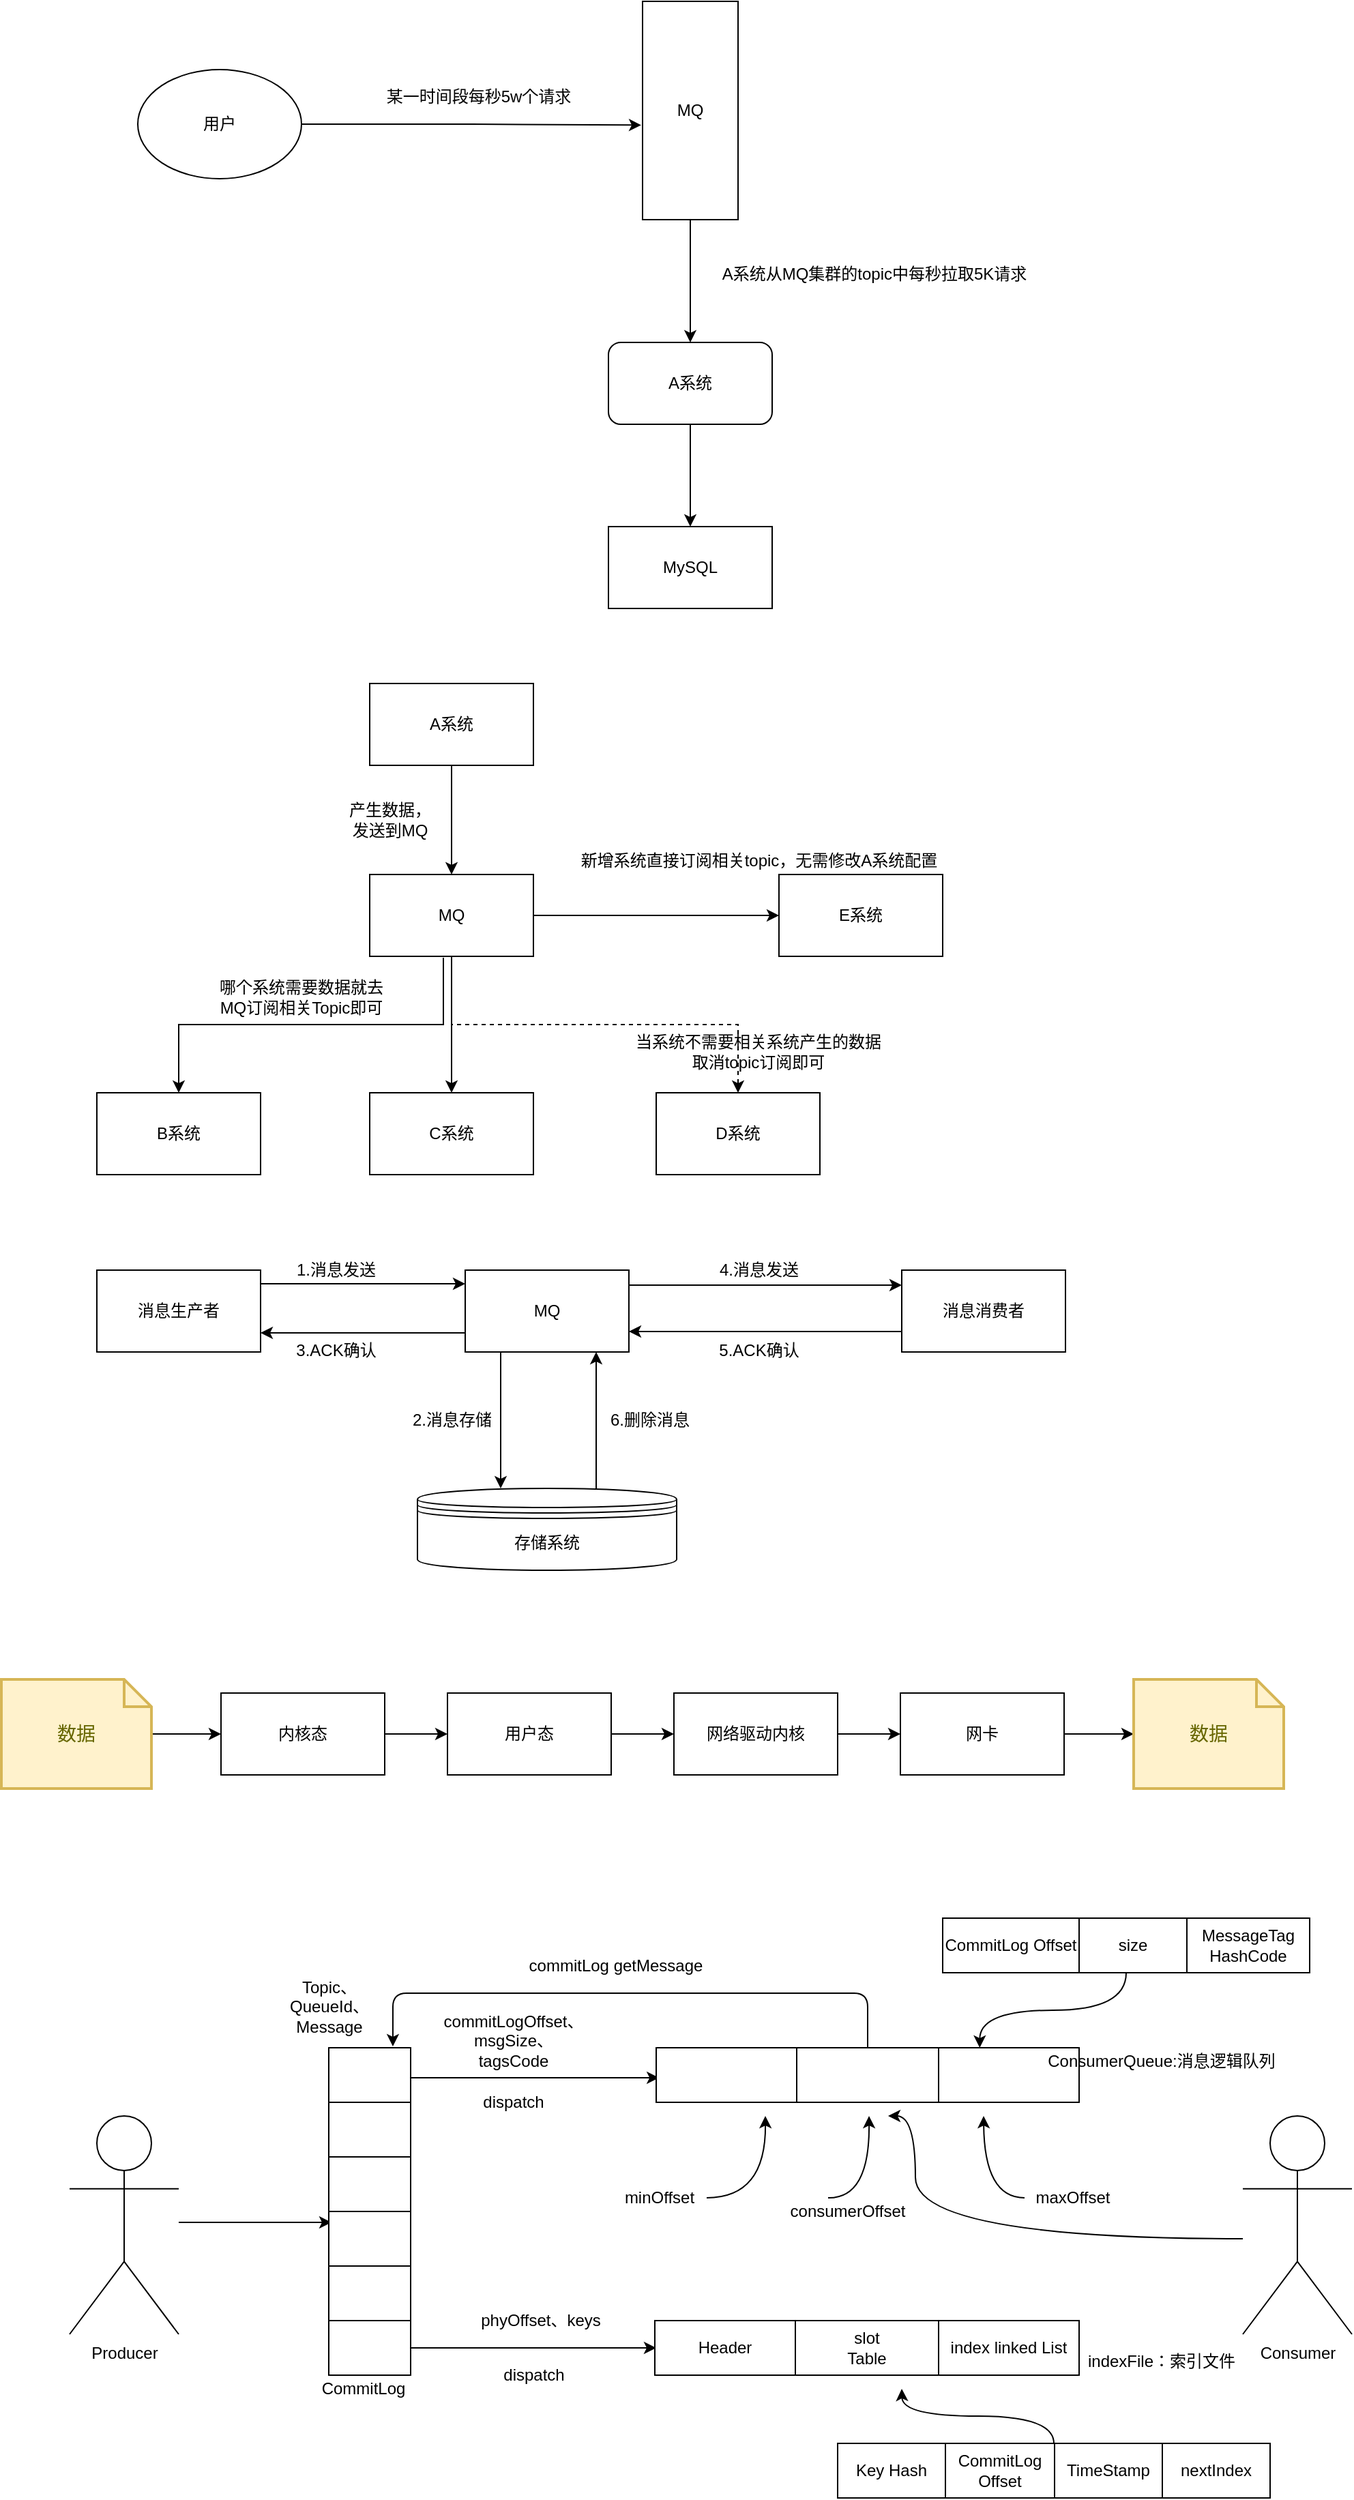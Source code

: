 <mxfile version="14.4.3" type="device"><diagram id="pcr_qseWSnvfg2gewrCD" name="第 1 页"><mxGraphModel dx="1913" dy="806" grid="1" gridSize="10" guides="1" tooltips="1" connect="1" arrows="1" fold="1" page="1" pageScale="1" pageWidth="827" pageHeight="1169" math="0" shadow="0"><root><mxCell id="0"/><mxCell id="1" parent="0"/><mxCell id="DM_6J4ygSh43DV8R4kVM-5" style="edgeStyle=orthogonalEdgeStyle;rounded=0;orthogonalLoop=1;jettySize=auto;html=1;entryX=-0.014;entryY=0.567;entryDx=0;entryDy=0;entryPerimeter=0;" edge="1" parent="1" source="DM_6J4ygSh43DV8R4kVM-1" target="DM_6J4ygSh43DV8R4kVM-2"><mxGeometry relative="1" as="geometry"/></mxCell><mxCell id="DM_6J4ygSh43DV8R4kVM-1" value="用户" style="ellipse;whiteSpace=wrap;html=1;" vertex="1" parent="1"><mxGeometry x="100" y="220" width="120" height="80" as="geometry"/></mxCell><mxCell id="DM_6J4ygSh43DV8R4kVM-6" style="edgeStyle=orthogonalEdgeStyle;rounded=0;orthogonalLoop=1;jettySize=auto;html=1;entryX=0.5;entryY=0;entryDx=0;entryDy=0;" edge="1" parent="1" source="DM_6J4ygSh43DV8R4kVM-2" target="DM_6J4ygSh43DV8R4kVM-3"><mxGeometry relative="1" as="geometry"/></mxCell><mxCell id="DM_6J4ygSh43DV8R4kVM-2" value="MQ" style="rounded=0;whiteSpace=wrap;html=1;" vertex="1" parent="1"><mxGeometry x="470" y="170" width="70" height="160" as="geometry"/></mxCell><mxCell id="DM_6J4ygSh43DV8R4kVM-7" style="edgeStyle=orthogonalEdgeStyle;rounded=0;orthogonalLoop=1;jettySize=auto;html=1;entryX=0.5;entryY=0;entryDx=0;entryDy=0;" edge="1" parent="1" source="DM_6J4ygSh43DV8R4kVM-3" target="DM_6J4ygSh43DV8R4kVM-4"><mxGeometry relative="1" as="geometry"/></mxCell><mxCell id="DM_6J4ygSh43DV8R4kVM-3" value="A系统" style="rounded=1;whiteSpace=wrap;html=1;" vertex="1" parent="1"><mxGeometry x="445" y="420" width="120" height="60" as="geometry"/></mxCell><mxCell id="DM_6J4ygSh43DV8R4kVM-4" value="MySQL" style="rounded=0;whiteSpace=wrap;html=1;" vertex="1" parent="1"><mxGeometry x="445" y="555" width="120" height="60" as="geometry"/></mxCell><mxCell id="DM_6J4ygSh43DV8R4kVM-8" value="某一时间段每秒5w个请求" style="text;html=1;strokeColor=none;fillColor=none;align=center;verticalAlign=middle;whiteSpace=wrap;rounded=0;" vertex="1" parent="1"><mxGeometry x="280" y="230" width="140" height="20" as="geometry"/></mxCell><mxCell id="DM_6J4ygSh43DV8R4kVM-9" value="A系统从MQ集群的topic中每秒拉取5K请求&lt;br&gt;" style="text;html=1;strokeColor=none;fillColor=none;align=center;verticalAlign=middle;whiteSpace=wrap;rounded=0;" vertex="1" parent="1"><mxGeometry x="520" y="360" width="240" height="20" as="geometry"/></mxCell><mxCell id="DM_6J4ygSh43DV8R4kVM-15" style="edgeStyle=orthogonalEdgeStyle;rounded=0;orthogonalLoop=1;jettySize=auto;html=1;entryX=0.5;entryY=0;entryDx=0;entryDy=0;" edge="1" parent="1" source="DM_6J4ygSh43DV8R4kVM-10" target="DM_6J4ygSh43DV8R4kVM-11"><mxGeometry relative="1" as="geometry"/></mxCell><mxCell id="DM_6J4ygSh43DV8R4kVM-10" value="A系统" style="rounded=0;whiteSpace=wrap;html=1;align=center;" vertex="1" parent="1"><mxGeometry x="270" y="670" width="120" height="60" as="geometry"/></mxCell><mxCell id="DM_6J4ygSh43DV8R4kVM-16" style="edgeStyle=orthogonalEdgeStyle;rounded=0;orthogonalLoop=1;jettySize=auto;html=1;entryX=0.5;entryY=0;entryDx=0;entryDy=0;exitX=0.45;exitY=1.017;exitDx=0;exitDy=0;exitPerimeter=0;" edge="1" parent="1" source="DM_6J4ygSh43DV8R4kVM-11" target="DM_6J4ygSh43DV8R4kVM-12"><mxGeometry relative="1" as="geometry"/></mxCell><mxCell id="DM_6J4ygSh43DV8R4kVM-17" style="edgeStyle=orthogonalEdgeStyle;rounded=0;orthogonalLoop=1;jettySize=auto;html=1;" edge="1" parent="1" source="DM_6J4ygSh43DV8R4kVM-11" target="DM_6J4ygSh43DV8R4kVM-13"><mxGeometry relative="1" as="geometry"/></mxCell><mxCell id="DM_6J4ygSh43DV8R4kVM-23" style="edgeStyle=orthogonalEdgeStyle;rounded=0;orthogonalLoop=1;jettySize=auto;html=1;entryX=0;entryY=0.5;entryDx=0;entryDy=0;" edge="1" parent="1" source="DM_6J4ygSh43DV8R4kVM-11" target="DM_6J4ygSh43DV8R4kVM-18"><mxGeometry relative="1" as="geometry"/></mxCell><mxCell id="DM_6J4ygSh43DV8R4kVM-25" style="edgeStyle=orthogonalEdgeStyle;rounded=0;orthogonalLoop=1;jettySize=auto;html=1;entryX=0.5;entryY=0;entryDx=0;entryDy=0;exitX=0.5;exitY=1;exitDx=0;exitDy=0;dashed=1;" edge="1" parent="1" source="DM_6J4ygSh43DV8R4kVM-11" target="DM_6J4ygSh43DV8R4kVM-14"><mxGeometry relative="1" as="geometry"/></mxCell><mxCell id="DM_6J4ygSh43DV8R4kVM-11" value="MQ" style="rounded=0;whiteSpace=wrap;html=1;align=center;" vertex="1" parent="1"><mxGeometry x="270" y="810" width="120" height="60" as="geometry"/></mxCell><mxCell id="DM_6J4ygSh43DV8R4kVM-12" value="B系统" style="rounded=0;whiteSpace=wrap;html=1;" vertex="1" parent="1"><mxGeometry x="70" y="970" width="120" height="60" as="geometry"/></mxCell><mxCell id="DM_6J4ygSh43DV8R4kVM-13" value="C系统" style="rounded=0;whiteSpace=wrap;html=1;align=center;" vertex="1" parent="1"><mxGeometry x="270" y="970" width="120" height="60" as="geometry"/></mxCell><mxCell id="DM_6J4ygSh43DV8R4kVM-14" value="D系统" style="rounded=0;whiteSpace=wrap;html=1;" vertex="1" parent="1"><mxGeometry x="480" y="970" width="120" height="60" as="geometry"/></mxCell><mxCell id="DM_6J4ygSh43DV8R4kVM-18" value="E系统" style="rounded=0;whiteSpace=wrap;html=1;" vertex="1" parent="1"><mxGeometry x="570" y="810" width="120" height="60" as="geometry"/></mxCell><mxCell id="DM_6J4ygSh43DV8R4kVM-19" value="产生数据，发送到MQ" style="text;html=1;strokeColor=none;fillColor=none;align=center;verticalAlign=middle;whiteSpace=wrap;rounded=0;" vertex="1" parent="1"><mxGeometry x="250" y="760" width="70" height="20" as="geometry"/></mxCell><mxCell id="DM_6J4ygSh43DV8R4kVM-21" value="哪个系统需要数据就去MQ订阅相关Topic即可" style="text;html=1;strokeColor=none;fillColor=none;align=center;verticalAlign=middle;whiteSpace=wrap;rounded=0;" vertex="1" parent="1"><mxGeometry x="150" y="890" width="140" height="20" as="geometry"/></mxCell><mxCell id="DM_6J4ygSh43DV8R4kVM-22" value="当系统不需要相关系统产生的数据取消topic订阅即可" style="text;html=1;strokeColor=none;fillColor=none;align=center;verticalAlign=middle;whiteSpace=wrap;rounded=0;" vertex="1" parent="1"><mxGeometry x="460" y="930" width="190" height="20" as="geometry"/></mxCell><mxCell id="DM_6J4ygSh43DV8R4kVM-24" value="新增系统直接订阅相关topic，无需修改A系统配置&lt;br&gt;" style="text;html=1;align=center;verticalAlign=middle;resizable=0;points=[];autosize=1;" vertex="1" parent="1"><mxGeometry x="415" y="790" width="280" height="20" as="geometry"/></mxCell><mxCell id="DM_6J4ygSh43DV8R4kVM-30" style="edgeStyle=orthogonalEdgeStyle;rounded=0;orthogonalLoop=1;jettySize=auto;html=1;" edge="1" parent="1" source="DM_6J4ygSh43DV8R4kVM-26" target="DM_6J4ygSh43DV8R4kVM-27"><mxGeometry relative="1" as="geometry"><Array as="points"><mxPoint x="290" y="1110"/><mxPoint x="290" y="1110"/></Array></mxGeometry></mxCell><mxCell id="DM_6J4ygSh43DV8R4kVM-26" value="消息生产者" style="rounded=0;whiteSpace=wrap;html=1;align=center;" vertex="1" parent="1"><mxGeometry x="70" y="1100" width="120" height="60" as="geometry"/></mxCell><mxCell id="DM_6J4ygSh43DV8R4kVM-31" style="edgeStyle=orthogonalEdgeStyle;rounded=0;orthogonalLoop=1;jettySize=auto;html=1;entryX=1;entryY=0.5;entryDx=0;entryDy=0;" edge="1" parent="1"><mxGeometry relative="1" as="geometry"><mxPoint x="340" y="1146" as="sourcePoint"/><mxPoint x="190" y="1146" as="targetPoint"/><Array as="points"><mxPoint x="280" y="1146"/><mxPoint x="280" y="1146"/></Array></mxGeometry></mxCell><mxCell id="DM_6J4ygSh43DV8R4kVM-33" style="edgeStyle=orthogonalEdgeStyle;rounded=1;orthogonalLoop=1;jettySize=auto;html=1;entryX=0;entryY=0.5;entryDx=0;entryDy=0;" edge="1" parent="1"><mxGeometry relative="1" as="geometry"><mxPoint x="460" y="1111" as="sourcePoint"/><mxPoint x="660" y="1111" as="targetPoint"/></mxGeometry></mxCell><mxCell id="DM_6J4ygSh43DV8R4kVM-35" style="edgeStyle=orthogonalEdgeStyle;rounded=1;orthogonalLoop=1;jettySize=auto;html=1;" edge="1" parent="1"><mxGeometry relative="1" as="geometry"><mxPoint x="366" y="1160" as="sourcePoint"/><mxPoint x="366" y="1260" as="targetPoint"/></mxGeometry></mxCell><mxCell id="DM_6J4ygSh43DV8R4kVM-27" value="MQ" style="rounded=0;whiteSpace=wrap;html=1;align=center;" vertex="1" parent="1"><mxGeometry x="340" y="1100" width="120" height="60" as="geometry"/></mxCell><mxCell id="DM_6J4ygSh43DV8R4kVM-34" style="edgeStyle=orthogonalEdgeStyle;rounded=0;orthogonalLoop=1;jettySize=auto;html=1;" edge="1" parent="1"><mxGeometry relative="1" as="geometry"><mxPoint x="660" y="1145" as="sourcePoint"/><mxPoint x="460" y="1145" as="targetPoint"/></mxGeometry></mxCell><mxCell id="DM_6J4ygSh43DV8R4kVM-28" value="消息消费者" style="rounded=0;whiteSpace=wrap;html=1;align=center;" vertex="1" parent="1"><mxGeometry x="660" y="1100" width="120" height="60" as="geometry"/></mxCell><mxCell id="DM_6J4ygSh43DV8R4kVM-36" style="edgeStyle=orthogonalEdgeStyle;rounded=1;orthogonalLoop=1;jettySize=auto;html=1;entryX=0.5;entryY=1;entryDx=0;entryDy=0;" edge="1" parent="1"><mxGeometry relative="1" as="geometry"><mxPoint x="436" y="1260" as="sourcePoint"/><mxPoint x="436" y="1160" as="targetPoint"/></mxGeometry></mxCell><mxCell id="DM_6J4ygSh43DV8R4kVM-29" value="存储系统" style="shape=datastore;whiteSpace=wrap;html=1;align=center;" vertex="1" parent="1"><mxGeometry x="305" y="1260" width="190" height="60" as="geometry"/></mxCell><mxCell id="DM_6J4ygSh43DV8R4kVM-38" value="1.消息发送" style="text;html=1;align=center;verticalAlign=middle;resizable=0;points=[];autosize=1;" vertex="1" parent="1"><mxGeometry x="210" y="1090" width="70" height="20" as="geometry"/></mxCell><mxCell id="DM_6J4ygSh43DV8R4kVM-39" value="4.消息发送&lt;br&gt;" style="text;html=1;align=center;verticalAlign=middle;resizable=0;points=[];autosize=1;" vertex="1" parent="1"><mxGeometry x="520" y="1090" width="70" height="20" as="geometry"/></mxCell><mxCell id="DM_6J4ygSh43DV8R4kVM-40" value="2.消息存储" style="text;html=1;align=center;verticalAlign=middle;resizable=0;points=[];autosize=1;" vertex="1" parent="1"><mxGeometry x="295" y="1200" width="70" height="20" as="geometry"/></mxCell><mxCell id="DM_6J4ygSh43DV8R4kVM-41" value="3.ACK确认" style="text;html=1;align=center;verticalAlign=middle;resizable=0;points=[];autosize=1;" vertex="1" parent="1"><mxGeometry x="210" y="1149" width="70" height="20" as="geometry"/></mxCell><mxCell id="DM_6J4ygSh43DV8R4kVM-42" value="5.ACK确认" style="text;html=1;align=center;verticalAlign=middle;resizable=0;points=[];autosize=1;" vertex="1" parent="1"><mxGeometry x="520" y="1149" width="70" height="20" as="geometry"/></mxCell><mxCell id="DM_6J4ygSh43DV8R4kVM-43" value="6.删除消息" style="text;html=1;align=center;verticalAlign=middle;resizable=0;points=[];autosize=1;" vertex="1" parent="1"><mxGeometry x="440" y="1200" width="70" height="20" as="geometry"/></mxCell><mxCell id="DM_6J4ygSh43DV8R4kVM-51" style="edgeStyle=orthogonalEdgeStyle;rounded=1;orthogonalLoop=1;jettySize=auto;html=1;entryX=0;entryY=0.5;entryDx=0;entryDy=0;" edge="1" parent="1" source="DM_6J4ygSh43DV8R4kVM-44" target="DM_6J4ygSh43DV8R4kVM-45"><mxGeometry relative="1" as="geometry"/></mxCell><mxCell id="DM_6J4ygSh43DV8R4kVM-44" value="数据" style="shape=note;strokeWidth=2;fontSize=14;size=20;whiteSpace=wrap;html=1;fillColor=#fff2cc;strokeColor=#d6b656;fontColor=#666600;align=center;" vertex="1" parent="1"><mxGeometry y="1400" width="110.0" height="80" as="geometry"/></mxCell><mxCell id="DM_6J4ygSh43DV8R4kVM-52" style="edgeStyle=orthogonalEdgeStyle;rounded=1;orthogonalLoop=1;jettySize=auto;html=1;" edge="1" parent="1" source="DM_6J4ygSh43DV8R4kVM-45" target="DM_6J4ygSh43DV8R4kVM-47"><mxGeometry relative="1" as="geometry"/></mxCell><mxCell id="DM_6J4ygSh43DV8R4kVM-45" value="内核态" style="rounded=0;whiteSpace=wrap;html=1;align=center;" vertex="1" parent="1"><mxGeometry x="161" y="1410" width="120" height="60" as="geometry"/></mxCell><mxCell id="DM_6J4ygSh43DV8R4kVM-53" style="edgeStyle=orthogonalEdgeStyle;rounded=1;orthogonalLoop=1;jettySize=auto;html=1;entryX=0;entryY=0.5;entryDx=0;entryDy=0;" edge="1" parent="1" source="DM_6J4ygSh43DV8R4kVM-47" target="DM_6J4ygSh43DV8R4kVM-48"><mxGeometry relative="1" as="geometry"/></mxCell><mxCell id="DM_6J4ygSh43DV8R4kVM-47" value="用户态" style="rounded=0;whiteSpace=wrap;html=1;align=center;" vertex="1" parent="1"><mxGeometry x="327" y="1410" width="120" height="60" as="geometry"/></mxCell><mxCell id="DM_6J4ygSh43DV8R4kVM-54" style="edgeStyle=orthogonalEdgeStyle;rounded=1;orthogonalLoop=1;jettySize=auto;html=1;" edge="1" parent="1" source="DM_6J4ygSh43DV8R4kVM-48" target="DM_6J4ygSh43DV8R4kVM-49"><mxGeometry relative="1" as="geometry"/></mxCell><mxCell id="DM_6J4ygSh43DV8R4kVM-48" value="网络驱动内核" style="rounded=0;whiteSpace=wrap;html=1;align=center;" vertex="1" parent="1"><mxGeometry x="493" y="1410" width="120" height="60" as="geometry"/></mxCell><mxCell id="DM_6J4ygSh43DV8R4kVM-55" style="edgeStyle=orthogonalEdgeStyle;rounded=1;orthogonalLoop=1;jettySize=auto;html=1;entryX=0;entryY=0.5;entryDx=0;entryDy=0;entryPerimeter=0;" edge="1" parent="1" source="DM_6J4ygSh43DV8R4kVM-49" target="DM_6J4ygSh43DV8R4kVM-50"><mxGeometry relative="1" as="geometry"/></mxCell><mxCell id="DM_6J4ygSh43DV8R4kVM-49" value="网卡" style="rounded=0;whiteSpace=wrap;html=1;align=center;" vertex="1" parent="1"><mxGeometry x="659" y="1410" width="120" height="60" as="geometry"/></mxCell><mxCell id="DM_6J4ygSh43DV8R4kVM-50" value="数据" style="shape=note;strokeWidth=2;fontSize=14;size=20;whiteSpace=wrap;html=1;fillColor=#fff2cc;strokeColor=#d6b656;fontColor=#666600;align=center;" vertex="1" parent="1"><mxGeometry x="830" y="1400" width="110.0" height="80" as="geometry"/></mxCell><mxCell id="DM_6J4ygSh43DV8R4kVM-112" style="edgeStyle=orthogonalEdgeStyle;rounded=1;orthogonalLoop=1;jettySize=auto;html=1;entryX=0.033;entryY=0.2;entryDx=0;entryDy=0;entryPerimeter=0;" edge="1" parent="1" source="DM_6J4ygSh43DV8R4kVM-56" target="DM_6J4ygSh43DV8R4kVM-78"><mxGeometry relative="1" as="geometry"><Array as="points"><mxPoint x="130" y="1798"/><mxPoint x="130" y="1798"/></Array></mxGeometry></mxCell><mxCell id="DM_6J4ygSh43DV8R4kVM-56" value="Producer" style="shape=umlActor;verticalLabelPosition=bottom;verticalAlign=top;html=1;outlineConnect=0;align=center;" vertex="1" parent="1"><mxGeometry x="50" y="1720" width="80" height="160" as="geometry"/></mxCell><mxCell id="DM_6J4ygSh43DV8R4kVM-71" value="" style="shape=table;html=1;whiteSpace=wrap;startSize=0;container=1;collapsible=0;childLayout=tableLayout;" vertex="1" parent="1"><mxGeometry x="240" y="1670" width="60" height="240" as="geometry"/></mxCell><mxCell id="DM_6J4ygSh43DV8R4kVM-72" value="" style="shape=partialRectangle;html=1;whiteSpace=wrap;collapsible=0;dropTarget=0;pointerEvents=0;fillColor=none;top=0;left=0;bottom=0;right=0;points=[[0,0.5],[1,0.5]];portConstraint=eastwest;" vertex="1" parent="DM_6J4ygSh43DV8R4kVM-71"><mxGeometry width="60" height="40" as="geometry"/></mxCell><mxCell id="DM_6J4ygSh43DV8R4kVM-73" value="" style="shape=partialRectangle;html=1;whiteSpace=wrap;connectable=0;overflow=hidden;fillColor=none;top=0;left=0;bottom=0;right=0;" vertex="1" parent="DM_6J4ygSh43DV8R4kVM-72"><mxGeometry width="60" height="40" as="geometry"/></mxCell><mxCell id="DM_6J4ygSh43DV8R4kVM-74" value="" style="shape=partialRectangle;html=1;whiteSpace=wrap;collapsible=0;dropTarget=0;pointerEvents=0;fillColor=none;top=0;left=0;bottom=0;right=0;points=[[0,0.5],[1,0.5]];portConstraint=eastwest;" vertex="1" parent="DM_6J4ygSh43DV8R4kVM-71"><mxGeometry y="40" width="60" height="40" as="geometry"/></mxCell><mxCell id="DM_6J4ygSh43DV8R4kVM-75" value="" style="shape=partialRectangle;html=1;whiteSpace=wrap;connectable=0;overflow=hidden;fillColor=none;top=0;left=0;bottom=0;right=0;" vertex="1" parent="DM_6J4ygSh43DV8R4kVM-74"><mxGeometry width="60" height="40" as="geometry"/></mxCell><mxCell id="DM_6J4ygSh43DV8R4kVM-76" value="" style="shape=partialRectangle;html=1;whiteSpace=wrap;collapsible=0;dropTarget=0;pointerEvents=0;fillColor=none;top=0;left=0;bottom=0;right=0;points=[[0,0.5],[1,0.5]];portConstraint=eastwest;" vertex="1" parent="DM_6J4ygSh43DV8R4kVM-71"><mxGeometry y="80" width="60" height="40" as="geometry"/></mxCell><mxCell id="DM_6J4ygSh43DV8R4kVM-77" value="" style="shape=partialRectangle;html=1;whiteSpace=wrap;connectable=0;overflow=hidden;fillColor=none;top=0;left=0;bottom=0;right=0;" vertex="1" parent="DM_6J4ygSh43DV8R4kVM-76"><mxGeometry width="60" height="40" as="geometry"/></mxCell><mxCell id="DM_6J4ygSh43DV8R4kVM-78" value="" style="shape=partialRectangle;html=1;whiteSpace=wrap;collapsible=0;dropTarget=0;pointerEvents=0;fillColor=none;top=0;left=0;bottom=0;right=0;points=[[0,0.5],[1,0.5]];portConstraint=eastwest;" vertex="1" parent="DM_6J4ygSh43DV8R4kVM-71"><mxGeometry y="120" width="60" height="40" as="geometry"/></mxCell><mxCell id="DM_6J4ygSh43DV8R4kVM-79" value="" style="shape=partialRectangle;html=1;whiteSpace=wrap;connectable=0;overflow=hidden;fillColor=none;top=0;left=0;bottom=0;right=0;" vertex="1" parent="DM_6J4ygSh43DV8R4kVM-78"><mxGeometry width="60" height="40" as="geometry"/></mxCell><mxCell id="DM_6J4ygSh43DV8R4kVM-80" value="" style="shape=partialRectangle;html=1;whiteSpace=wrap;collapsible=0;dropTarget=0;pointerEvents=0;fillColor=none;top=0;left=0;bottom=0;right=0;points=[[0,0.5],[1,0.5]];portConstraint=eastwest;" vertex="1" parent="DM_6J4ygSh43DV8R4kVM-71"><mxGeometry y="160" width="60" height="40" as="geometry"/></mxCell><mxCell id="DM_6J4ygSh43DV8R4kVM-81" value="" style="shape=partialRectangle;html=1;whiteSpace=wrap;connectable=0;overflow=hidden;fillColor=none;top=0;left=0;bottom=0;right=0;" vertex="1" parent="DM_6J4ygSh43DV8R4kVM-80"><mxGeometry width="60" height="40" as="geometry"/></mxCell><mxCell id="DM_6J4ygSh43DV8R4kVM-82" value="" style="shape=partialRectangle;html=1;whiteSpace=wrap;collapsible=0;dropTarget=0;pointerEvents=0;fillColor=none;top=0;left=0;bottom=0;right=0;points=[[0,0.5],[1,0.5]];portConstraint=eastwest;" vertex="1" parent="DM_6J4ygSh43DV8R4kVM-71"><mxGeometry y="200" width="60" height="40" as="geometry"/></mxCell><mxCell id="DM_6J4ygSh43DV8R4kVM-83" value="" style="shape=partialRectangle;html=1;whiteSpace=wrap;connectable=0;overflow=hidden;fillColor=none;top=0;left=0;bottom=0;right=0;" vertex="1" parent="DM_6J4ygSh43DV8R4kVM-82"><mxGeometry width="60" height="40" as="geometry"/></mxCell><mxCell id="DM_6J4ygSh43DV8R4kVM-147" style="edgeStyle=orthogonalEdgeStyle;curved=1;orthogonalLoop=1;jettySize=auto;html=1;strokeColor=#000000;" edge="1" parent="1" source="DM_6J4ygSh43DV8R4kVM-99"><mxGeometry relative="1" as="geometry"><mxPoint x="660" y="1920" as="targetPoint"/></mxGeometry></mxCell><mxCell id="DM_6J4ygSh43DV8R4kVM-99" value="" style="shape=table;html=1;whiteSpace=wrap;startSize=0;container=1;collapsible=0;childLayout=tableLayout;" vertex="1" parent="1"><mxGeometry x="613" y="1960" width="317" height="40" as="geometry"/></mxCell><mxCell id="DM_6J4ygSh43DV8R4kVM-100" value="" style="shape=partialRectangle;html=1;whiteSpace=wrap;collapsible=0;dropTarget=0;pointerEvents=0;fillColor=none;top=0;left=0;bottom=0;right=0;points=[[0,0.5],[1,0.5]];portConstraint=eastwest;" vertex="1" parent="DM_6J4ygSh43DV8R4kVM-99"><mxGeometry width="317" height="40" as="geometry"/></mxCell><mxCell id="DM_6J4ygSh43DV8R4kVM-101" value="Key Hash" style="shape=partialRectangle;html=1;whiteSpace=wrap;connectable=0;overflow=hidden;fillColor=none;top=0;left=0;bottom=0;right=0;" vertex="1" parent="DM_6J4ygSh43DV8R4kVM-100"><mxGeometry width="79" height="40" as="geometry"/></mxCell><mxCell id="DM_6J4ygSh43DV8R4kVM-102" value="CommitLog Offset" style="shape=partialRectangle;html=1;whiteSpace=wrap;connectable=0;overflow=hidden;fillColor=none;top=0;left=0;bottom=0;right=0;" vertex="1" parent="DM_6J4ygSh43DV8R4kVM-100"><mxGeometry x="79" width="80" height="40" as="geometry"/></mxCell><mxCell id="DM_6J4ygSh43DV8R4kVM-103" value="TimeStamp" style="shape=partialRectangle;html=1;whiteSpace=wrap;connectable=0;overflow=hidden;fillColor=none;top=0;left=0;bottom=0;right=0;" vertex="1" parent="DM_6J4ygSh43DV8R4kVM-100"><mxGeometry x="159" width="79" height="40" as="geometry"/></mxCell><mxCell id="DM_6J4ygSh43DV8R4kVM-104" value="nextIndex" style="shape=partialRectangle;html=1;whiteSpace=wrap;connectable=0;overflow=hidden;fillColor=none;top=0;left=0;bottom=0;right=0;" vertex="1" parent="DM_6J4ygSh43DV8R4kVM-100"><mxGeometry x="238" width="79" height="40" as="geometry"/></mxCell><mxCell id="DM_6J4ygSh43DV8R4kVM-148" style="edgeStyle=orthogonalEdgeStyle;curved=1;orthogonalLoop=1;jettySize=auto;html=1;strokeColor=#000000;" edge="1" parent="1" source="DM_6J4ygSh43DV8R4kVM-105"><mxGeometry relative="1" as="geometry"><mxPoint x="650" y="1720" as="targetPoint"/><Array as="points"><mxPoint x="670" y="1810"/><mxPoint x="670" y="1720"/></Array></mxGeometry></mxCell><mxCell id="DM_6J4ygSh43DV8R4kVM-105" value="Consumer" style="shape=umlActor;verticalLabelPosition=bottom;verticalAlign=top;html=1;outlineConnect=0;align=center;" vertex="1" parent="1"><mxGeometry x="910" y="1720" width="80" height="160" as="geometry"/></mxCell><mxCell id="DM_6J4ygSh43DV8R4kVM-111" value="Topic、&lt;br&gt;QueueId、&lt;br&gt;Message" style="text;html=1;align=center;verticalAlign=middle;resizable=0;points=[];autosize=1;" vertex="1" parent="1"><mxGeometry x="205" y="1615" width="70" height="50" as="geometry"/></mxCell><mxCell id="DM_6J4ygSh43DV8R4kVM-113" value="CommitLog&lt;br&gt;" style="text;html=1;align=center;verticalAlign=middle;resizable=0;points=[];autosize=1;" vertex="1" parent="1"><mxGeometry x="225" y="1910" width="80" height="20" as="geometry"/></mxCell><mxCell id="DM_6J4ygSh43DV8R4kVM-114" style="edgeStyle=orthogonalEdgeStyle;rounded=1;orthogonalLoop=1;jettySize=auto;html=1;entryX=0.007;entryY=0.3;entryDx=0;entryDy=0;entryPerimeter=0;" edge="1" parent="1" source="DM_6J4ygSh43DV8R4kVM-72"><mxGeometry relative="1" as="geometry"><mxPoint x="482.1" y="1692" as="targetPoint"/><Array as="points"><mxPoint x="330" y="1692"/><mxPoint x="330" y="1692"/></Array></mxGeometry></mxCell><mxCell id="DM_6J4ygSh43DV8R4kVM-115" value="commitLogOffset、&lt;br&gt;msgSize、&lt;br&gt;tagsCode" style="text;html=1;align=center;verticalAlign=middle;resizable=0;points=[];autosize=1;" vertex="1" parent="1"><mxGeometry x="315" y="1640" width="120" height="50" as="geometry"/></mxCell><mxCell id="DM_6J4ygSh43DV8R4kVM-116" value="dispatch&lt;br&gt;" style="text;html=1;align=center;verticalAlign=middle;resizable=0;points=[];autosize=1;" vertex="1" parent="1"><mxGeometry x="345" y="1700" width="60" height="20" as="geometry"/></mxCell><mxCell id="DM_6J4ygSh43DV8R4kVM-117" style="edgeStyle=orthogonalEdgeStyle;rounded=1;orthogonalLoop=1;jettySize=auto;html=1;entryX=0;entryY=0.75;entryDx=0;entryDy=0;entryPerimeter=0;" edge="1" parent="1" source="DM_6J4ygSh43DV8R4kVM-82"><mxGeometry relative="1" as="geometry"><mxPoint x="480" y="1890" as="targetPoint"/></mxGeometry></mxCell><mxCell id="DM_6J4ygSh43DV8R4kVM-118" value="phyOffset、keys" style="text;html=1;align=center;verticalAlign=middle;resizable=0;points=[];autosize=1;" vertex="1" parent="1"><mxGeometry x="345" y="1860" width="100" height="20" as="geometry"/></mxCell><mxCell id="DM_6J4ygSh43DV8R4kVM-119" value="dispatch" style="text;html=1;align=center;verticalAlign=middle;resizable=0;points=[];autosize=1;" vertex="1" parent="1"><mxGeometry x="360" y="1900" width="60" height="20" as="geometry"/></mxCell><mxCell id="DM_6J4ygSh43DV8R4kVM-120" value="" style="shape=table;html=1;whiteSpace=wrap;startSize=0;container=1;collapsible=0;childLayout=tableLayout;" vertex="1" parent="1"><mxGeometry x="479" y="1870" width="311" height="40" as="geometry"/></mxCell><mxCell id="DM_6J4ygSh43DV8R4kVM-121" value="" style="shape=partialRectangle;html=1;whiteSpace=wrap;collapsible=0;dropTarget=0;pointerEvents=0;fillColor=none;top=0;left=0;bottom=0;right=0;points=[[0,0.5],[1,0.5]];portConstraint=eastwest;" vertex="1" parent="DM_6J4ygSh43DV8R4kVM-120"><mxGeometry width="311" height="40" as="geometry"/></mxCell><mxCell id="DM_6J4ygSh43DV8R4kVM-122" value="Header" style="shape=partialRectangle;html=1;whiteSpace=wrap;connectable=0;overflow=hidden;fillColor=none;top=0;left=0;bottom=0;right=0;" vertex="1" parent="DM_6J4ygSh43DV8R4kVM-121"><mxGeometry width="103" height="40" as="geometry"/></mxCell><mxCell id="DM_6J4ygSh43DV8R4kVM-123" value="slot&lt;br&gt;Table" style="shape=partialRectangle;html=1;whiteSpace=wrap;connectable=0;overflow=hidden;fillColor=none;top=0;left=0;bottom=0;right=0;" vertex="1" parent="DM_6J4ygSh43DV8R4kVM-121"><mxGeometry x="103" width="105" height="40" as="geometry"/></mxCell><mxCell id="DM_6J4ygSh43DV8R4kVM-124" value="index&amp;nbsp;linked&amp;nbsp;List" style="shape=partialRectangle;html=1;whiteSpace=wrap;connectable=0;overflow=hidden;fillColor=none;top=0;left=0;bottom=0;right=0;" vertex="1" parent="DM_6J4ygSh43DV8R4kVM-121"><mxGeometry x="208" width="103" height="40" as="geometry"/></mxCell><mxCell id="DM_6J4ygSh43DV8R4kVM-143" style="edgeStyle=orthogonalEdgeStyle;rounded=1;orthogonalLoop=1;jettySize=auto;html=1;entryX=0.783;entryY=-0.025;entryDx=0;entryDy=0;entryPerimeter=0;" edge="1" parent="1" source="DM_6J4ygSh43DV8R4kVM-125" target="DM_6J4ygSh43DV8R4kVM-72"><mxGeometry relative="1" as="geometry"><Array as="points"><mxPoint x="635" y="1630"/><mxPoint x="287" y="1630"/></Array></mxGeometry></mxCell><mxCell id="DM_6J4ygSh43DV8R4kVM-125" value="" style="shape=table;html=1;whiteSpace=wrap;startSize=0;container=1;collapsible=0;childLayout=tableLayout;" vertex="1" parent="1"><mxGeometry x="480" y="1670" width="310" height="40" as="geometry"/></mxCell><mxCell id="DM_6J4ygSh43DV8R4kVM-126" value="" style="shape=partialRectangle;html=1;whiteSpace=wrap;collapsible=0;dropTarget=0;pointerEvents=0;fillColor=none;top=0;left=0;bottom=0;right=0;points=[[0,0.5],[1,0.5]];portConstraint=eastwest;" vertex="1" parent="DM_6J4ygSh43DV8R4kVM-125"><mxGeometry width="310" height="40" as="geometry"/></mxCell><mxCell id="DM_6J4ygSh43DV8R4kVM-127" value="" style="shape=partialRectangle;html=1;whiteSpace=wrap;connectable=0;overflow=hidden;fillColor=none;top=0;left=0;bottom=0;right=0;" vertex="1" parent="DM_6J4ygSh43DV8R4kVM-126"><mxGeometry width="103" height="40" as="geometry"/></mxCell><mxCell id="DM_6J4ygSh43DV8R4kVM-128" value="" style="shape=partialRectangle;html=1;whiteSpace=wrap;connectable=0;overflow=hidden;fillColor=none;top=0;left=0;bottom=0;right=0;" vertex="1" parent="DM_6J4ygSh43DV8R4kVM-126"><mxGeometry x="103" width="104" height="40" as="geometry"/></mxCell><mxCell id="DM_6J4ygSh43DV8R4kVM-129" value="" style="shape=partialRectangle;html=1;whiteSpace=wrap;connectable=0;overflow=hidden;fillColor=none;top=0;left=0;bottom=0;right=0;" vertex="1" parent="DM_6J4ygSh43DV8R4kVM-126"><mxGeometry x="207" width="103" height="40" as="geometry"/></mxCell><mxCell id="DM_6J4ygSh43DV8R4kVM-145" style="edgeStyle=orthogonalEdgeStyle;orthogonalLoop=1;jettySize=auto;html=1;entryX=0.765;entryY=0;entryDx=0;entryDy=0;entryPerimeter=0;curved=1;" edge="1" parent="1" source="DM_6J4ygSh43DV8R4kVM-130" target="DM_6J4ygSh43DV8R4kVM-126"><mxGeometry relative="1" as="geometry"/></mxCell><mxCell id="DM_6J4ygSh43DV8R4kVM-130" value="" style="shape=table;html=1;whiteSpace=wrap;startSize=0;container=1;collapsible=0;childLayout=tableLayout;" vertex="1" parent="1"><mxGeometry x="690" y="1575" width="269" height="40" as="geometry"/></mxCell><mxCell id="DM_6J4ygSh43DV8R4kVM-131" value="" style="shape=partialRectangle;html=1;whiteSpace=wrap;collapsible=0;dropTarget=0;pointerEvents=0;fillColor=none;top=0;left=0;bottom=0;right=0;points=[[0,0.5],[1,0.5]];portConstraint=eastwest;" vertex="1" parent="DM_6J4ygSh43DV8R4kVM-130"><mxGeometry width="269" height="40" as="geometry"/></mxCell><mxCell id="DM_6J4ygSh43DV8R4kVM-132" value="CommitLog&amp;nbsp;Offset" style="shape=partialRectangle;html=1;whiteSpace=wrap;connectable=0;overflow=hidden;fillColor=none;top=0;left=0;bottom=0;right=0;" vertex="1" parent="DM_6J4ygSh43DV8R4kVM-131"><mxGeometry width="100" height="40" as="geometry"/></mxCell><mxCell id="DM_6J4ygSh43DV8R4kVM-133" value="size" style="shape=partialRectangle;html=1;whiteSpace=wrap;connectable=0;overflow=hidden;fillColor=none;top=0;left=0;bottom=0;right=0;" vertex="1" parent="DM_6J4ygSh43DV8R4kVM-131"><mxGeometry x="100" width="79" height="40" as="geometry"/></mxCell><mxCell id="DM_6J4ygSh43DV8R4kVM-134" value="MessageTag&lt;br&gt;HashCode" style="shape=partialRectangle;html=1;whiteSpace=wrap;connectable=0;overflow=hidden;fillColor=none;top=0;left=0;bottom=0;right=0;" vertex="1" parent="DM_6J4ygSh43DV8R4kVM-131"><mxGeometry x="179" width="90" height="40" as="geometry"/></mxCell><mxCell id="DM_6J4ygSh43DV8R4kVM-139" style="edgeStyle=orthogonalEdgeStyle;orthogonalLoop=1;jettySize=auto;html=1;curved=1;" edge="1" parent="1" source="DM_6J4ygSh43DV8R4kVM-135"><mxGeometry relative="1" as="geometry"><mxPoint x="560" y="1720" as="targetPoint"/></mxGeometry></mxCell><mxCell id="DM_6J4ygSh43DV8R4kVM-135" value="minOffset" style="text;html=1;align=center;verticalAlign=middle;resizable=0;points=[];autosize=1;fillColor=#ffffff;" vertex="1" parent="1"><mxGeometry x="447" y="1770" width="70" height="20" as="geometry"/></mxCell><mxCell id="DM_6J4ygSh43DV8R4kVM-140" style="edgeStyle=orthogonalEdgeStyle;orthogonalLoop=1;jettySize=auto;html=1;curved=1;" edge="1" parent="1"><mxGeometry relative="1" as="geometry"><mxPoint x="636" y="1720" as="targetPoint"/><mxPoint x="606" y="1780" as="sourcePoint"/></mxGeometry></mxCell><mxCell id="DM_6J4ygSh43DV8R4kVM-136" value="consumerOffset" style="text;html=1;align=center;verticalAlign=middle;resizable=0;points=[];autosize=1;" vertex="1" parent="1"><mxGeometry x="570" y="1780" width="100" height="20" as="geometry"/></mxCell><mxCell id="DM_6J4ygSh43DV8R4kVM-142" style="edgeStyle=orthogonalEdgeStyle;orthogonalLoop=1;jettySize=auto;html=1;curved=1;" edge="1" parent="1" source="DM_6J4ygSh43DV8R4kVM-137"><mxGeometry relative="1" as="geometry"><mxPoint x="720" y="1720" as="targetPoint"/></mxGeometry></mxCell><mxCell id="DM_6J4ygSh43DV8R4kVM-137" value="maxOffset" style="text;html=1;align=center;verticalAlign=middle;resizable=0;points=[];autosize=1;" vertex="1" parent="1"><mxGeometry x="750" y="1770" width="70" height="20" as="geometry"/></mxCell><mxCell id="DM_6J4ygSh43DV8R4kVM-144" value="commitLog getMessage&lt;br&gt;" style="text;html=1;align=center;verticalAlign=middle;resizable=0;points=[];autosize=1;" vertex="1" parent="1"><mxGeometry x="380" y="1600" width="140" height="20" as="geometry"/></mxCell><mxCell id="DM_6J4ygSh43DV8R4kVM-146" value="indexFile：索引文件&lt;br&gt;" style="text;html=1;align=center;verticalAlign=middle;resizable=0;points=[];autosize=1;" vertex="1" parent="1"><mxGeometry x="790" y="1890" width="120" height="20" as="geometry"/></mxCell><mxCell id="DM_6J4ygSh43DV8R4kVM-154" value="ConsumerQueue:消息逻辑队列" style="text;html=1;align=center;verticalAlign=middle;resizable=0;points=[];autosize=1;" vertex="1" parent="1"><mxGeometry x="760" y="1670" width="180" height="20" as="geometry"/></mxCell></root></mxGraphModel></diagram></mxfile>